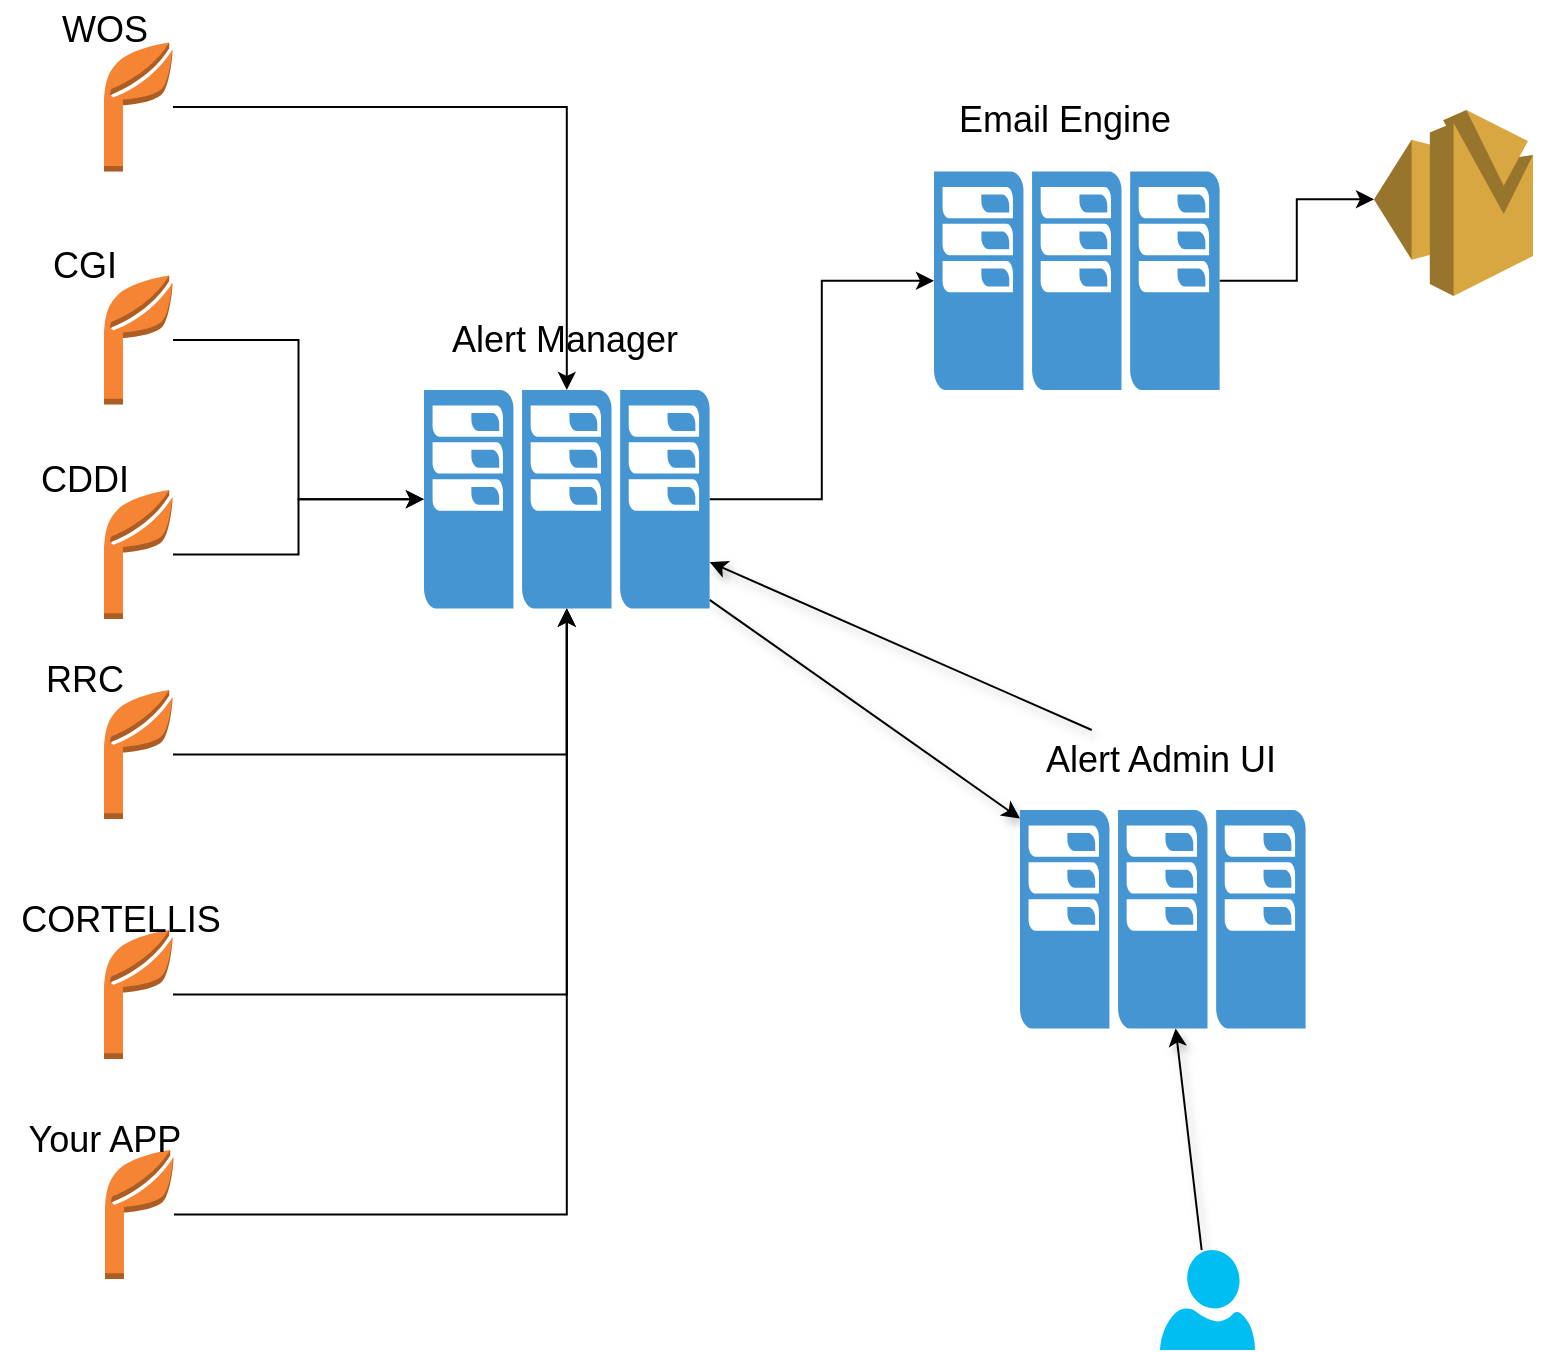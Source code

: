 <mxfile version="20.2.7" type="github">
  <diagram id="ITJkx8O16Wo3wCYVVDW9" name="Page-1">
    <mxGraphModel dx="1115" dy="795" grid="1" gridSize="10" guides="1" tooltips="1" connect="1" arrows="1" fold="1" page="1" pageScale="1" pageWidth="827" pageHeight="1169" math="0" shadow="0">
      <root>
        <mxCell id="0" />
        <mxCell id="1" parent="0" />
        <mxCell id="Ga3TDmFZdKd7LaxTZ1pT-18" value="Alert Manager" style="text;html=1;align=center;verticalAlign=middle;resizable=0;points=[];autosize=1;strokeColor=none;fillColor=none;arcSize=12;imageWidth=48;imageHeight=48;strokeWidth=9;fontSize=18;" vertex="1" parent="1">
          <mxGeometry x="212" y="320" width="140" height="30" as="geometry" />
        </mxCell>
        <mxCell id="Ga3TDmFZdKd7LaxTZ1pT-19" value="Email Engine" style="text;html=1;align=center;verticalAlign=middle;resizable=0;points=[];autosize=1;strokeColor=none;fillColor=none;arcSize=12;imageWidth=48;imageHeight=48;strokeWidth=9;fontSize=18;" vertex="1" parent="1">
          <mxGeometry x="467" y="210" width="130" height="30" as="geometry" />
        </mxCell>
        <mxCell id="Ga3TDmFZdKd7LaxTZ1pT-20" style="edgeStyle=orthogonalEdgeStyle;rounded=0;orthogonalLoop=1;jettySize=auto;html=1;fontSize=18;" edge="1" parent="1" source="Ga3TDmFZdKd7LaxTZ1pT-21" target="Ga3TDmFZdKd7LaxTZ1pT-23">
          <mxGeometry relative="1" as="geometry" />
        </mxCell>
        <mxCell id="Ga3TDmFZdKd7LaxTZ1pT-59" style="edgeStyle=none;rounded=0;orthogonalLoop=1;jettySize=auto;html=1;shadow=1;fontSize=18;" edge="1" parent="1" source="Ga3TDmFZdKd7LaxTZ1pT-21" target="Ga3TDmFZdKd7LaxTZ1pT-51">
          <mxGeometry relative="1" as="geometry" />
        </mxCell>
        <mxCell id="Ga3TDmFZdKd7LaxTZ1pT-21" value="" style="pointerEvents=1;shadow=0;dashed=0;html=1;strokeColor=none;fillColor=#4495D1;labelPosition=center;verticalLabelPosition=bottom;verticalAlign=top;align=center;outlineConnect=0;shape=mxgraph.veeam.cluster;fontSize=18;" vertex="1" parent="1">
          <mxGeometry x="212" y="360" width="142.8" height="109.2" as="geometry" />
        </mxCell>
        <mxCell id="Ga3TDmFZdKd7LaxTZ1pT-22" style="edgeStyle=orthogonalEdgeStyle;rounded=0;orthogonalLoop=1;jettySize=auto;html=1;entryX=0;entryY=0.48;entryDx=0;entryDy=0;entryPerimeter=0;fontSize=18;" edge="1" parent="1" source="Ga3TDmFZdKd7LaxTZ1pT-23" target="Ga3TDmFZdKd7LaxTZ1pT-24">
          <mxGeometry relative="1" as="geometry" />
        </mxCell>
        <mxCell id="Ga3TDmFZdKd7LaxTZ1pT-23" value="" style="pointerEvents=1;shadow=0;dashed=0;html=1;strokeColor=none;fillColor=#4495D1;labelPosition=center;verticalLabelPosition=bottom;verticalAlign=top;align=center;outlineConnect=0;shape=mxgraph.veeam.cluster;fontSize=18;" vertex="1" parent="1">
          <mxGeometry x="467" y="250.8" width="142.8" height="109.2" as="geometry" />
        </mxCell>
        <mxCell id="Ga3TDmFZdKd7LaxTZ1pT-24" value="" style="outlineConnect=0;dashed=0;verticalLabelPosition=bottom;verticalAlign=top;align=center;html=1;shape=mxgraph.aws3.ses;fillColor=#D9A741;gradientColor=none;fontSize=18;strokeWidth=9;" vertex="1" parent="1">
          <mxGeometry x="687" y="220" width="79.5" height="93" as="geometry" />
        </mxCell>
        <mxCell id="Ga3TDmFZdKd7LaxTZ1pT-41" style="edgeStyle=orthogonalEdgeStyle;rounded=0;orthogonalLoop=1;jettySize=auto;html=1;fontSize=18;" edge="1" parent="1" source="Ga3TDmFZdKd7LaxTZ1pT-26" target="Ga3TDmFZdKd7LaxTZ1pT-21">
          <mxGeometry relative="1" as="geometry" />
        </mxCell>
        <mxCell id="Ga3TDmFZdKd7LaxTZ1pT-26" value="" style="outlineConnect=0;dashed=0;verticalLabelPosition=bottom;verticalAlign=top;align=center;html=1;shape=mxgraph.aws3.application;fillColor=#F58534;gradientColor=none;fontSize=18;strokeWidth=9;" vertex="1" parent="1">
          <mxGeometry x="52" y="186.3" width="34.5" height="64.5" as="geometry" />
        </mxCell>
        <mxCell id="Ga3TDmFZdKd7LaxTZ1pT-46" style="edgeStyle=orthogonalEdgeStyle;rounded=0;orthogonalLoop=1;jettySize=auto;html=1;fontSize=18;" edge="1" parent="1" source="Ga3TDmFZdKd7LaxTZ1pT-27" target="Ga3TDmFZdKd7LaxTZ1pT-21">
          <mxGeometry relative="1" as="geometry">
            <mxPoint x="150" y="540" as="targetPoint" />
          </mxGeometry>
        </mxCell>
        <mxCell id="Ga3TDmFZdKd7LaxTZ1pT-27" value="" style="outlineConnect=0;dashed=0;verticalLabelPosition=bottom;verticalAlign=top;align=center;html=1;shape=mxgraph.aws3.application;fillColor=#F58534;gradientColor=none;fontSize=18;strokeWidth=9;" vertex="1" parent="1">
          <mxGeometry x="52" y="630" width="34.5" height="64.5" as="geometry" />
        </mxCell>
        <mxCell id="Ga3TDmFZdKd7LaxTZ1pT-45" style="edgeStyle=orthogonalEdgeStyle;rounded=0;orthogonalLoop=1;jettySize=auto;html=1;fontSize=18;" edge="1" parent="1" source="Ga3TDmFZdKd7LaxTZ1pT-28" target="Ga3TDmFZdKd7LaxTZ1pT-21">
          <mxGeometry relative="1" as="geometry">
            <mxPoint x="150" y="420" as="targetPoint" />
          </mxGeometry>
        </mxCell>
        <mxCell id="Ga3TDmFZdKd7LaxTZ1pT-28" value="" style="outlineConnect=0;dashed=0;verticalLabelPosition=bottom;verticalAlign=top;align=center;html=1;shape=mxgraph.aws3.application;fillColor=#F58534;gradientColor=none;fontSize=18;strokeWidth=9;" vertex="1" parent="1">
          <mxGeometry x="52" y="510" width="34.5" height="64.5" as="geometry" />
        </mxCell>
        <mxCell id="Ga3TDmFZdKd7LaxTZ1pT-44" style="edgeStyle=orthogonalEdgeStyle;rounded=0;orthogonalLoop=1;jettySize=auto;html=1;fontSize=18;" edge="1" parent="1" source="Ga3TDmFZdKd7LaxTZ1pT-29" target="Ga3TDmFZdKd7LaxTZ1pT-21">
          <mxGeometry relative="1" as="geometry" />
        </mxCell>
        <mxCell id="Ga3TDmFZdKd7LaxTZ1pT-29" value="" style="outlineConnect=0;dashed=0;verticalLabelPosition=bottom;verticalAlign=top;align=center;html=1;shape=mxgraph.aws3.application;fillColor=#F58534;gradientColor=none;fontSize=18;strokeWidth=9;" vertex="1" parent="1">
          <mxGeometry x="52" y="410" width="34.5" height="64.5" as="geometry" />
        </mxCell>
        <mxCell id="Ga3TDmFZdKd7LaxTZ1pT-43" style="edgeStyle=orthogonalEdgeStyle;rounded=0;orthogonalLoop=1;jettySize=auto;html=1;fontSize=18;" edge="1" parent="1" source="Ga3TDmFZdKd7LaxTZ1pT-30" target="Ga3TDmFZdKd7LaxTZ1pT-21">
          <mxGeometry relative="1" as="geometry" />
        </mxCell>
        <mxCell id="Ga3TDmFZdKd7LaxTZ1pT-30" value="" style="outlineConnect=0;dashed=0;verticalLabelPosition=bottom;verticalAlign=top;align=center;html=1;shape=mxgraph.aws3.application;fillColor=#F58534;gradientColor=none;fontSize=18;strokeWidth=9;" vertex="1" parent="1">
          <mxGeometry x="52" y="302.75" width="34.5" height="64.5" as="geometry" />
        </mxCell>
        <mxCell id="Ga3TDmFZdKd7LaxTZ1pT-36" value="WOS" style="text;html=1;align=center;verticalAlign=middle;resizable=0;points=[];autosize=1;strokeColor=none;fillColor=none;fontSize=18;" vertex="1" parent="1">
          <mxGeometry x="17" y="165" width="70" height="30" as="geometry" />
        </mxCell>
        <mxCell id="Ga3TDmFZdKd7LaxTZ1pT-37" value="RRC" style="text;html=1;align=center;verticalAlign=middle;resizable=0;points=[];autosize=1;strokeColor=none;fillColor=none;fontSize=18;" vertex="1" parent="1">
          <mxGeometry x="12" y="490" width="60" height="30" as="geometry" />
        </mxCell>
        <mxCell id="Ga3TDmFZdKd7LaxTZ1pT-38" value="CDDI" style="text;html=1;align=center;verticalAlign=middle;resizable=0;points=[];autosize=1;strokeColor=none;fillColor=none;fontSize=18;" vertex="1" parent="1">
          <mxGeometry x="7" y="390" width="70" height="30" as="geometry" />
        </mxCell>
        <mxCell id="Ga3TDmFZdKd7LaxTZ1pT-39" value="CGI" style="text;html=1;align=center;verticalAlign=middle;resizable=0;points=[];autosize=1;strokeColor=none;fillColor=none;fontSize=18;" vertex="1" parent="1">
          <mxGeometry x="12" y="283" width="60" height="30" as="geometry" />
        </mxCell>
        <mxCell id="Ga3TDmFZdKd7LaxTZ1pT-40" value="CORTELLIS" style="text;html=1;align=center;verticalAlign=middle;resizable=0;points=[];autosize=1;strokeColor=none;fillColor=none;fontSize=18;" vertex="1" parent="1">
          <mxGeometry y="610" width="120" height="30" as="geometry" />
        </mxCell>
        <mxCell id="Ga3TDmFZdKd7LaxTZ1pT-50" style="edgeStyle=orthogonalEdgeStyle;rounded=0;orthogonalLoop=1;jettySize=auto;html=1;fontSize=18;" edge="1" parent="1" source="Ga3TDmFZdKd7LaxTZ1pT-47" target="Ga3TDmFZdKd7LaxTZ1pT-21">
          <mxGeometry relative="1" as="geometry" />
        </mxCell>
        <mxCell id="Ga3TDmFZdKd7LaxTZ1pT-47" value="" style="outlineConnect=0;dashed=0;verticalLabelPosition=bottom;verticalAlign=top;align=center;html=1;shape=mxgraph.aws3.application;fillColor=#F58534;gradientColor=none;fontSize=18;strokeWidth=9;" vertex="1" parent="1">
          <mxGeometry x="52.5" y="740" width="34.5" height="64.5" as="geometry" />
        </mxCell>
        <mxCell id="Ga3TDmFZdKd7LaxTZ1pT-48" value="Your APP" style="text;html=1;align=center;verticalAlign=middle;resizable=0;points=[];autosize=1;strokeColor=none;fillColor=none;fontSize=18;" vertex="1" parent="1">
          <mxGeometry x="2" y="720" width="100" height="30" as="geometry" />
        </mxCell>
        <mxCell id="Ga3TDmFZdKd7LaxTZ1pT-51" value="" style="pointerEvents=1;shadow=0;dashed=0;html=1;strokeColor=none;fillColor=#4495D1;labelPosition=center;verticalLabelPosition=bottom;verticalAlign=top;align=center;outlineConnect=0;shape=mxgraph.veeam.cluster;fontSize=18;" vertex="1" parent="1">
          <mxGeometry x="510" y="570" width="142.8" height="109.2" as="geometry" />
        </mxCell>
        <mxCell id="Ga3TDmFZdKd7LaxTZ1pT-55" style="edgeStyle=none;rounded=0;orthogonalLoop=1;jettySize=auto;html=1;shadow=1;fontSize=18;" edge="1" parent="1" source="Ga3TDmFZdKd7LaxTZ1pT-52" target="Ga3TDmFZdKd7LaxTZ1pT-21">
          <mxGeometry relative="1" as="geometry" />
        </mxCell>
        <mxCell id="Ga3TDmFZdKd7LaxTZ1pT-52" value="Alert Admin UI" style="text;html=1;align=center;verticalAlign=middle;resizable=0;points=[];autosize=1;strokeColor=none;fillColor=none;arcSize=12;imageWidth=48;imageHeight=48;strokeWidth=9;fontSize=18;" vertex="1" parent="1">
          <mxGeometry x="510" y="530" width="140" height="30" as="geometry" />
        </mxCell>
        <mxCell id="Ga3TDmFZdKd7LaxTZ1pT-62" style="edgeStyle=none;rounded=0;orthogonalLoop=1;jettySize=auto;html=1;shadow=1;fontSize=18;" edge="1" parent="1" source="Ga3TDmFZdKd7LaxTZ1pT-61" target="Ga3TDmFZdKd7LaxTZ1pT-51">
          <mxGeometry relative="1" as="geometry" />
        </mxCell>
        <mxCell id="Ga3TDmFZdKd7LaxTZ1pT-61" value="" style="verticalLabelPosition=bottom;html=1;verticalAlign=top;align=center;strokeColor=none;fillColor=#00BEF2;shape=mxgraph.azure.user;fontSize=18;" vertex="1" parent="1">
          <mxGeometry x="580" y="790" width="47.5" height="50" as="geometry" />
        </mxCell>
      </root>
    </mxGraphModel>
  </diagram>
</mxfile>
